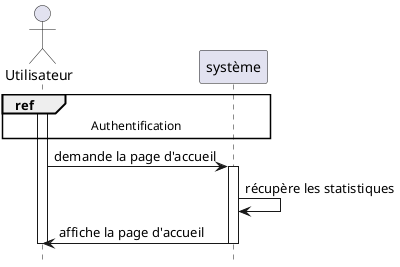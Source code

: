 @startuml view_stats

hide footbox


actor "Utilisateur" as user
participant "système" as system


ref over user, system : Authentification
activate user
user -> system : demande la page d'accueil
activate system
system -> system : récupère les statistiques
system -> user : affiche la page d'accueil
deactivate system
deactivate user